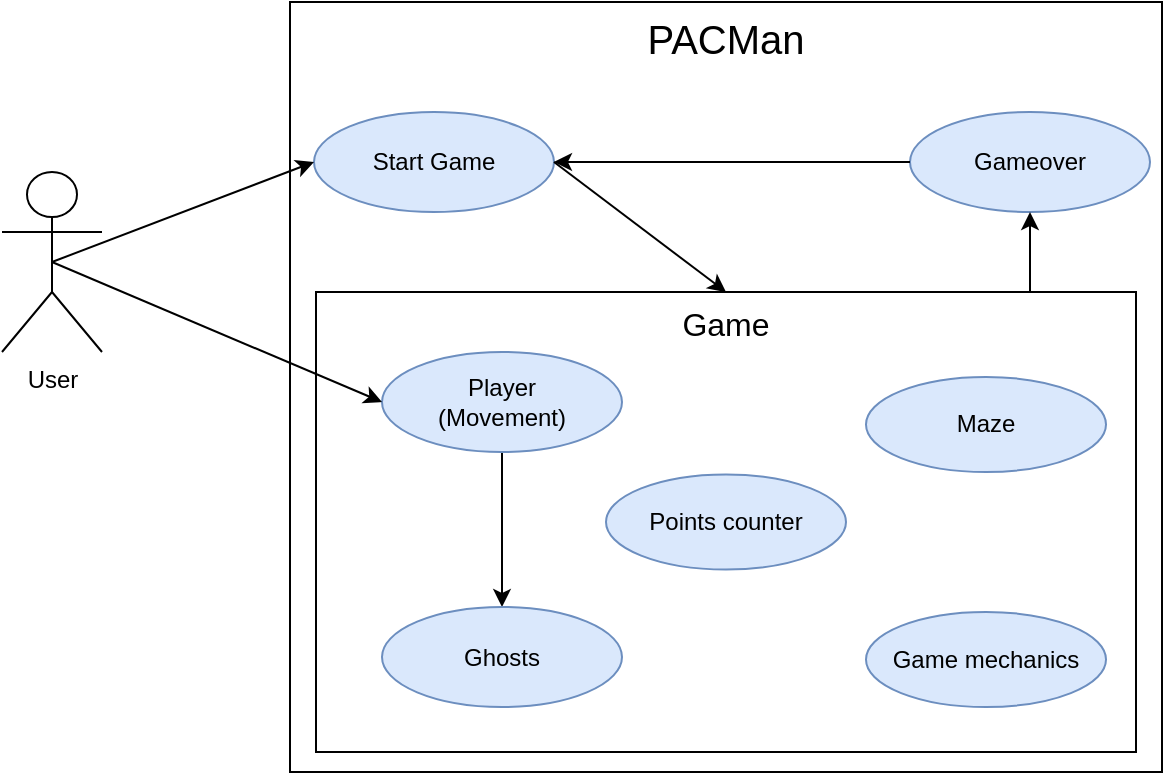 <mxfile version="22.0.8" type="github">
  <diagram name="Seite-1" id="xikOmMtDKbGpDyViqX2l">
    <mxGraphModel dx="794" dy="470" grid="1" gridSize="10" guides="1" tooltips="1" connect="1" arrows="1" fold="1" page="1" pageScale="1" pageWidth="1169" pageHeight="827" math="0" shadow="0">
      <root>
        <mxCell id="0" />
        <mxCell id="1" parent="0" />
        <mxCell id="mOXWSYQu6suwUTaB2nQH-1" value="PACMan" style="rounded=0;whiteSpace=wrap;html=1;horizontal=1;verticalAlign=top;fontSize=20;" parent="1" vertex="1">
          <mxGeometry x="214" y="145" width="436" height="385" as="geometry" />
        </mxCell>
        <mxCell id="mOXWSYQu6suwUTaB2nQH-39" value="Game&lt;br style=&quot;font-size: 16px;&quot;&gt;" style="rounded=0;whiteSpace=wrap;html=1;verticalAlign=top;align=center;fontSize=16;" parent="1" vertex="1">
          <mxGeometry x="227" y="290" width="410" height="230" as="geometry" />
        </mxCell>
        <mxCell id="mOXWSYQu6suwUTaB2nQH-2" value="User" style="shape=umlActor;verticalLabelPosition=bottom;verticalAlign=top;html=1;outlineConnect=0;" parent="1" vertex="1">
          <mxGeometry x="70" y="230" width="50" height="90" as="geometry" />
        </mxCell>
        <mxCell id="YOhd77XXCIDKRYP2bhY2-2" value="" style="edgeStyle=orthogonalEdgeStyle;rounded=0;orthogonalLoop=1;jettySize=auto;html=1;" edge="1" parent="1" source="mOXWSYQu6suwUTaB2nQH-8" target="mOXWSYQu6suwUTaB2nQH-44">
          <mxGeometry relative="1" as="geometry" />
        </mxCell>
        <mxCell id="mOXWSYQu6suwUTaB2nQH-8" value="Player&lt;br&gt;(Movement)" style="ellipse;whiteSpace=wrap;html=1;fillColor=#dae8fc;strokeColor=#6c8ebf;" parent="1" vertex="1">
          <mxGeometry x="260" y="320" width="120" height="50" as="geometry" />
        </mxCell>
        <mxCell id="mOXWSYQu6suwUTaB2nQH-9" value="Start Game" style="ellipse;whiteSpace=wrap;html=1;fillColor=#dae8fc;strokeColor=#6c8ebf;" parent="1" vertex="1">
          <mxGeometry x="226" y="200" width="120" height="50" as="geometry" />
        </mxCell>
        <mxCell id="mOXWSYQu6suwUTaB2nQH-26" value="Points counter" style="ellipse;whiteSpace=wrap;html=1;fillColor=#dae8fc;strokeColor=#6c8ebf;" parent="1" vertex="1">
          <mxGeometry x="372" y="381.25" width="120" height="47.5" as="geometry" />
        </mxCell>
        <mxCell id="mOXWSYQu6suwUTaB2nQH-27" value="" style="endArrow=classic;html=1;rounded=0;exitX=0.5;exitY=0.5;exitDx=0;exitDy=0;exitPerimeter=0;entryX=0;entryY=0.5;entryDx=0;entryDy=0;" parent="1" source="mOXWSYQu6suwUTaB2nQH-2" target="mOXWSYQu6suwUTaB2nQH-9" edge="1">
          <mxGeometry width="50" height="50" relative="1" as="geometry">
            <mxPoint x="110" y="280" as="sourcePoint" />
            <mxPoint x="160" y="230" as="targetPoint" />
          </mxGeometry>
        </mxCell>
        <mxCell id="mOXWSYQu6suwUTaB2nQH-30" value="" style="endArrow=classic;html=1;rounded=0;entryX=0;entryY=0.5;entryDx=0;entryDy=0;exitX=0.5;exitY=0.5;exitDx=0;exitDy=0;exitPerimeter=0;" parent="1" source="mOXWSYQu6suwUTaB2nQH-2" target="mOXWSYQu6suwUTaB2nQH-8" edge="1">
          <mxGeometry width="50" height="50" relative="1" as="geometry">
            <mxPoint x="85" y="275" as="sourcePoint" />
            <mxPoint x="400" y="320" as="targetPoint" />
          </mxGeometry>
        </mxCell>
        <mxCell id="mOXWSYQu6suwUTaB2nQH-31" value="Gameover" style="ellipse;whiteSpace=wrap;html=1;fillColor=#dae8fc;strokeColor=#6c8ebf;" parent="1" vertex="1">
          <mxGeometry x="524" y="200" width="120" height="50" as="geometry" />
        </mxCell>
        <mxCell id="mOXWSYQu6suwUTaB2nQH-35" value="" style="endArrow=classic;html=1;rounded=0;exitX=1;exitY=0.5;exitDx=0;exitDy=0;entryX=0.5;entryY=0;entryDx=0;entryDy=0;" parent="1" source="mOXWSYQu6suwUTaB2nQH-9" target="mOXWSYQu6suwUTaB2nQH-39" edge="1">
          <mxGeometry width="50" height="50" relative="1" as="geometry">
            <mxPoint x="350" y="370" as="sourcePoint" />
            <mxPoint x="372" y="225" as="targetPoint" />
          </mxGeometry>
        </mxCell>
        <mxCell id="mOXWSYQu6suwUTaB2nQH-41" value="" style="endArrow=classic;html=1;rounded=0;entryX=0.5;entryY=1;entryDx=0;entryDy=0;" parent="1" target="mOXWSYQu6suwUTaB2nQH-31" edge="1">
          <mxGeometry width="50" height="50" relative="1" as="geometry">
            <mxPoint x="584" y="290" as="sourcePoint" />
            <mxPoint x="340" y="300" as="targetPoint" />
          </mxGeometry>
        </mxCell>
        <mxCell id="mOXWSYQu6suwUTaB2nQH-42" value="" style="endArrow=classic;html=1;rounded=0;exitX=0;exitY=0.5;exitDx=0;exitDy=0;entryX=1;entryY=0.5;entryDx=0;entryDy=0;" parent="1" source="mOXWSYQu6suwUTaB2nQH-31" target="mOXWSYQu6suwUTaB2nQH-9" edge="1">
          <mxGeometry width="50" height="50" relative="1" as="geometry">
            <mxPoint x="290" y="350" as="sourcePoint" />
            <mxPoint x="340" y="300" as="targetPoint" />
            <Array as="points" />
          </mxGeometry>
        </mxCell>
        <mxCell id="mOXWSYQu6suwUTaB2nQH-43" value="Game mechanics" style="ellipse;whiteSpace=wrap;html=1;fillColor=#dae8fc;strokeColor=#6c8ebf;" parent="1" vertex="1">
          <mxGeometry x="502" y="450" width="120" height="47.5" as="geometry" />
        </mxCell>
        <mxCell id="mOXWSYQu6suwUTaB2nQH-44" value="Ghosts" style="ellipse;whiteSpace=wrap;html=1;fillColor=#dae8fc;strokeColor=#6c8ebf;" parent="1" vertex="1">
          <mxGeometry x="260" y="447.5" width="120" height="50" as="geometry" />
        </mxCell>
        <mxCell id="mOXWSYQu6suwUTaB2nQH-45" value="Maze&lt;br&gt;" style="ellipse;whiteSpace=wrap;html=1;fillColor=#dae8fc;strokeColor=#6c8ebf;" parent="1" vertex="1">
          <mxGeometry x="502" y="332.5" width="120" height="47.5" as="geometry" />
        </mxCell>
      </root>
    </mxGraphModel>
  </diagram>
</mxfile>
